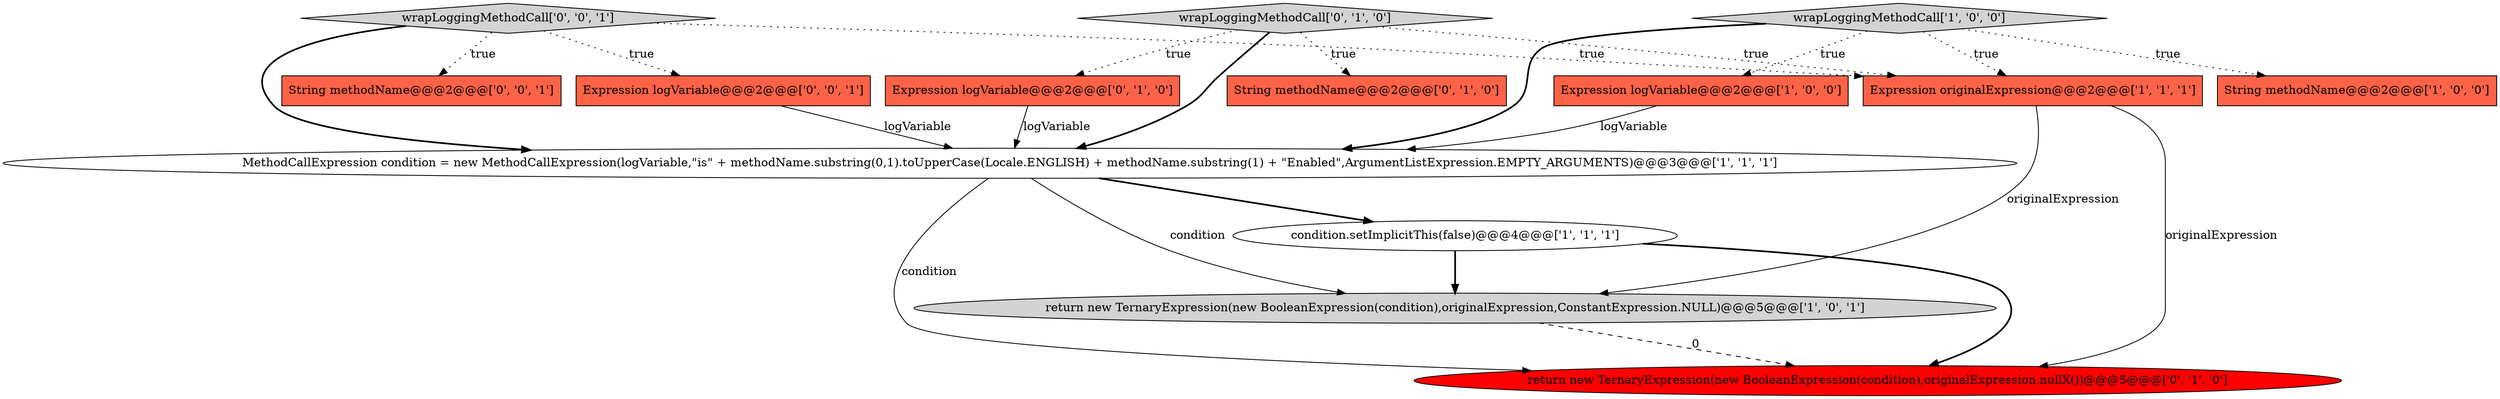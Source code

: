 digraph {
13 [style = filled, label = "String methodName@@@2@@@['0', '0', '1']", fillcolor = tomato, shape = box image = "AAA0AAABBB3BBB"];
11 [style = filled, label = "wrapLoggingMethodCall['0', '0', '1']", fillcolor = lightgray, shape = diamond image = "AAA0AAABBB3BBB"];
4 [style = filled, label = "return new TernaryExpression(new BooleanExpression(condition),originalExpression,ConstantExpression.NULL)@@@5@@@['1', '0', '1']", fillcolor = lightgray, shape = ellipse image = "AAA0AAABBB1BBB"];
6 [style = filled, label = "Expression originalExpression@@@2@@@['1', '1', '1']", fillcolor = tomato, shape = box image = "AAA0AAABBB1BBB"];
8 [style = filled, label = "Expression logVariable@@@2@@@['0', '1', '0']", fillcolor = tomato, shape = box image = "AAA0AAABBB2BBB"];
10 [style = filled, label = "return new TernaryExpression(new BooleanExpression(condition),originalExpression,nullX())@@@5@@@['0', '1', '0']", fillcolor = red, shape = ellipse image = "AAA1AAABBB2BBB"];
2 [style = filled, label = "MethodCallExpression condition = new MethodCallExpression(logVariable,\"is\" + methodName.substring(0,1).toUpperCase(Locale.ENGLISH) + methodName.substring(1) + \"Enabled\",ArgumentListExpression.EMPTY_ARGUMENTS)@@@3@@@['1', '1', '1']", fillcolor = white, shape = ellipse image = "AAA0AAABBB1BBB"];
7 [style = filled, label = "String methodName@@@2@@@['0', '1', '0']", fillcolor = tomato, shape = box image = "AAA0AAABBB2BBB"];
9 [style = filled, label = "wrapLoggingMethodCall['0', '1', '0']", fillcolor = lightgray, shape = diamond image = "AAA0AAABBB2BBB"];
12 [style = filled, label = "Expression logVariable@@@2@@@['0', '0', '1']", fillcolor = tomato, shape = box image = "AAA0AAABBB3BBB"];
1 [style = filled, label = "wrapLoggingMethodCall['1', '0', '0']", fillcolor = lightgray, shape = diamond image = "AAA0AAABBB1BBB"];
0 [style = filled, label = "Expression logVariable@@@2@@@['1', '0', '0']", fillcolor = tomato, shape = box image = "AAA0AAABBB1BBB"];
5 [style = filled, label = "String methodName@@@2@@@['1', '0', '0']", fillcolor = tomato, shape = box image = "AAA0AAABBB1BBB"];
3 [style = filled, label = "condition.setImplicitThis(false)@@@4@@@['1', '1', '1']", fillcolor = white, shape = ellipse image = "AAA0AAABBB1BBB"];
6->10 [style = solid, label="originalExpression"];
2->4 [style = solid, label="condition"];
9->2 [style = bold, label=""];
2->3 [style = bold, label=""];
11->12 [style = dotted, label="true"];
0->2 [style = solid, label="logVariable"];
11->13 [style = dotted, label="true"];
9->6 [style = dotted, label="true"];
3->4 [style = bold, label=""];
11->2 [style = bold, label=""];
2->10 [style = solid, label="condition"];
9->8 [style = dotted, label="true"];
8->2 [style = solid, label="logVariable"];
3->10 [style = bold, label=""];
6->4 [style = solid, label="originalExpression"];
12->2 [style = solid, label="logVariable"];
11->6 [style = dotted, label="true"];
1->6 [style = dotted, label="true"];
1->2 [style = bold, label=""];
1->0 [style = dotted, label="true"];
9->7 [style = dotted, label="true"];
4->10 [style = dashed, label="0"];
1->5 [style = dotted, label="true"];
}
